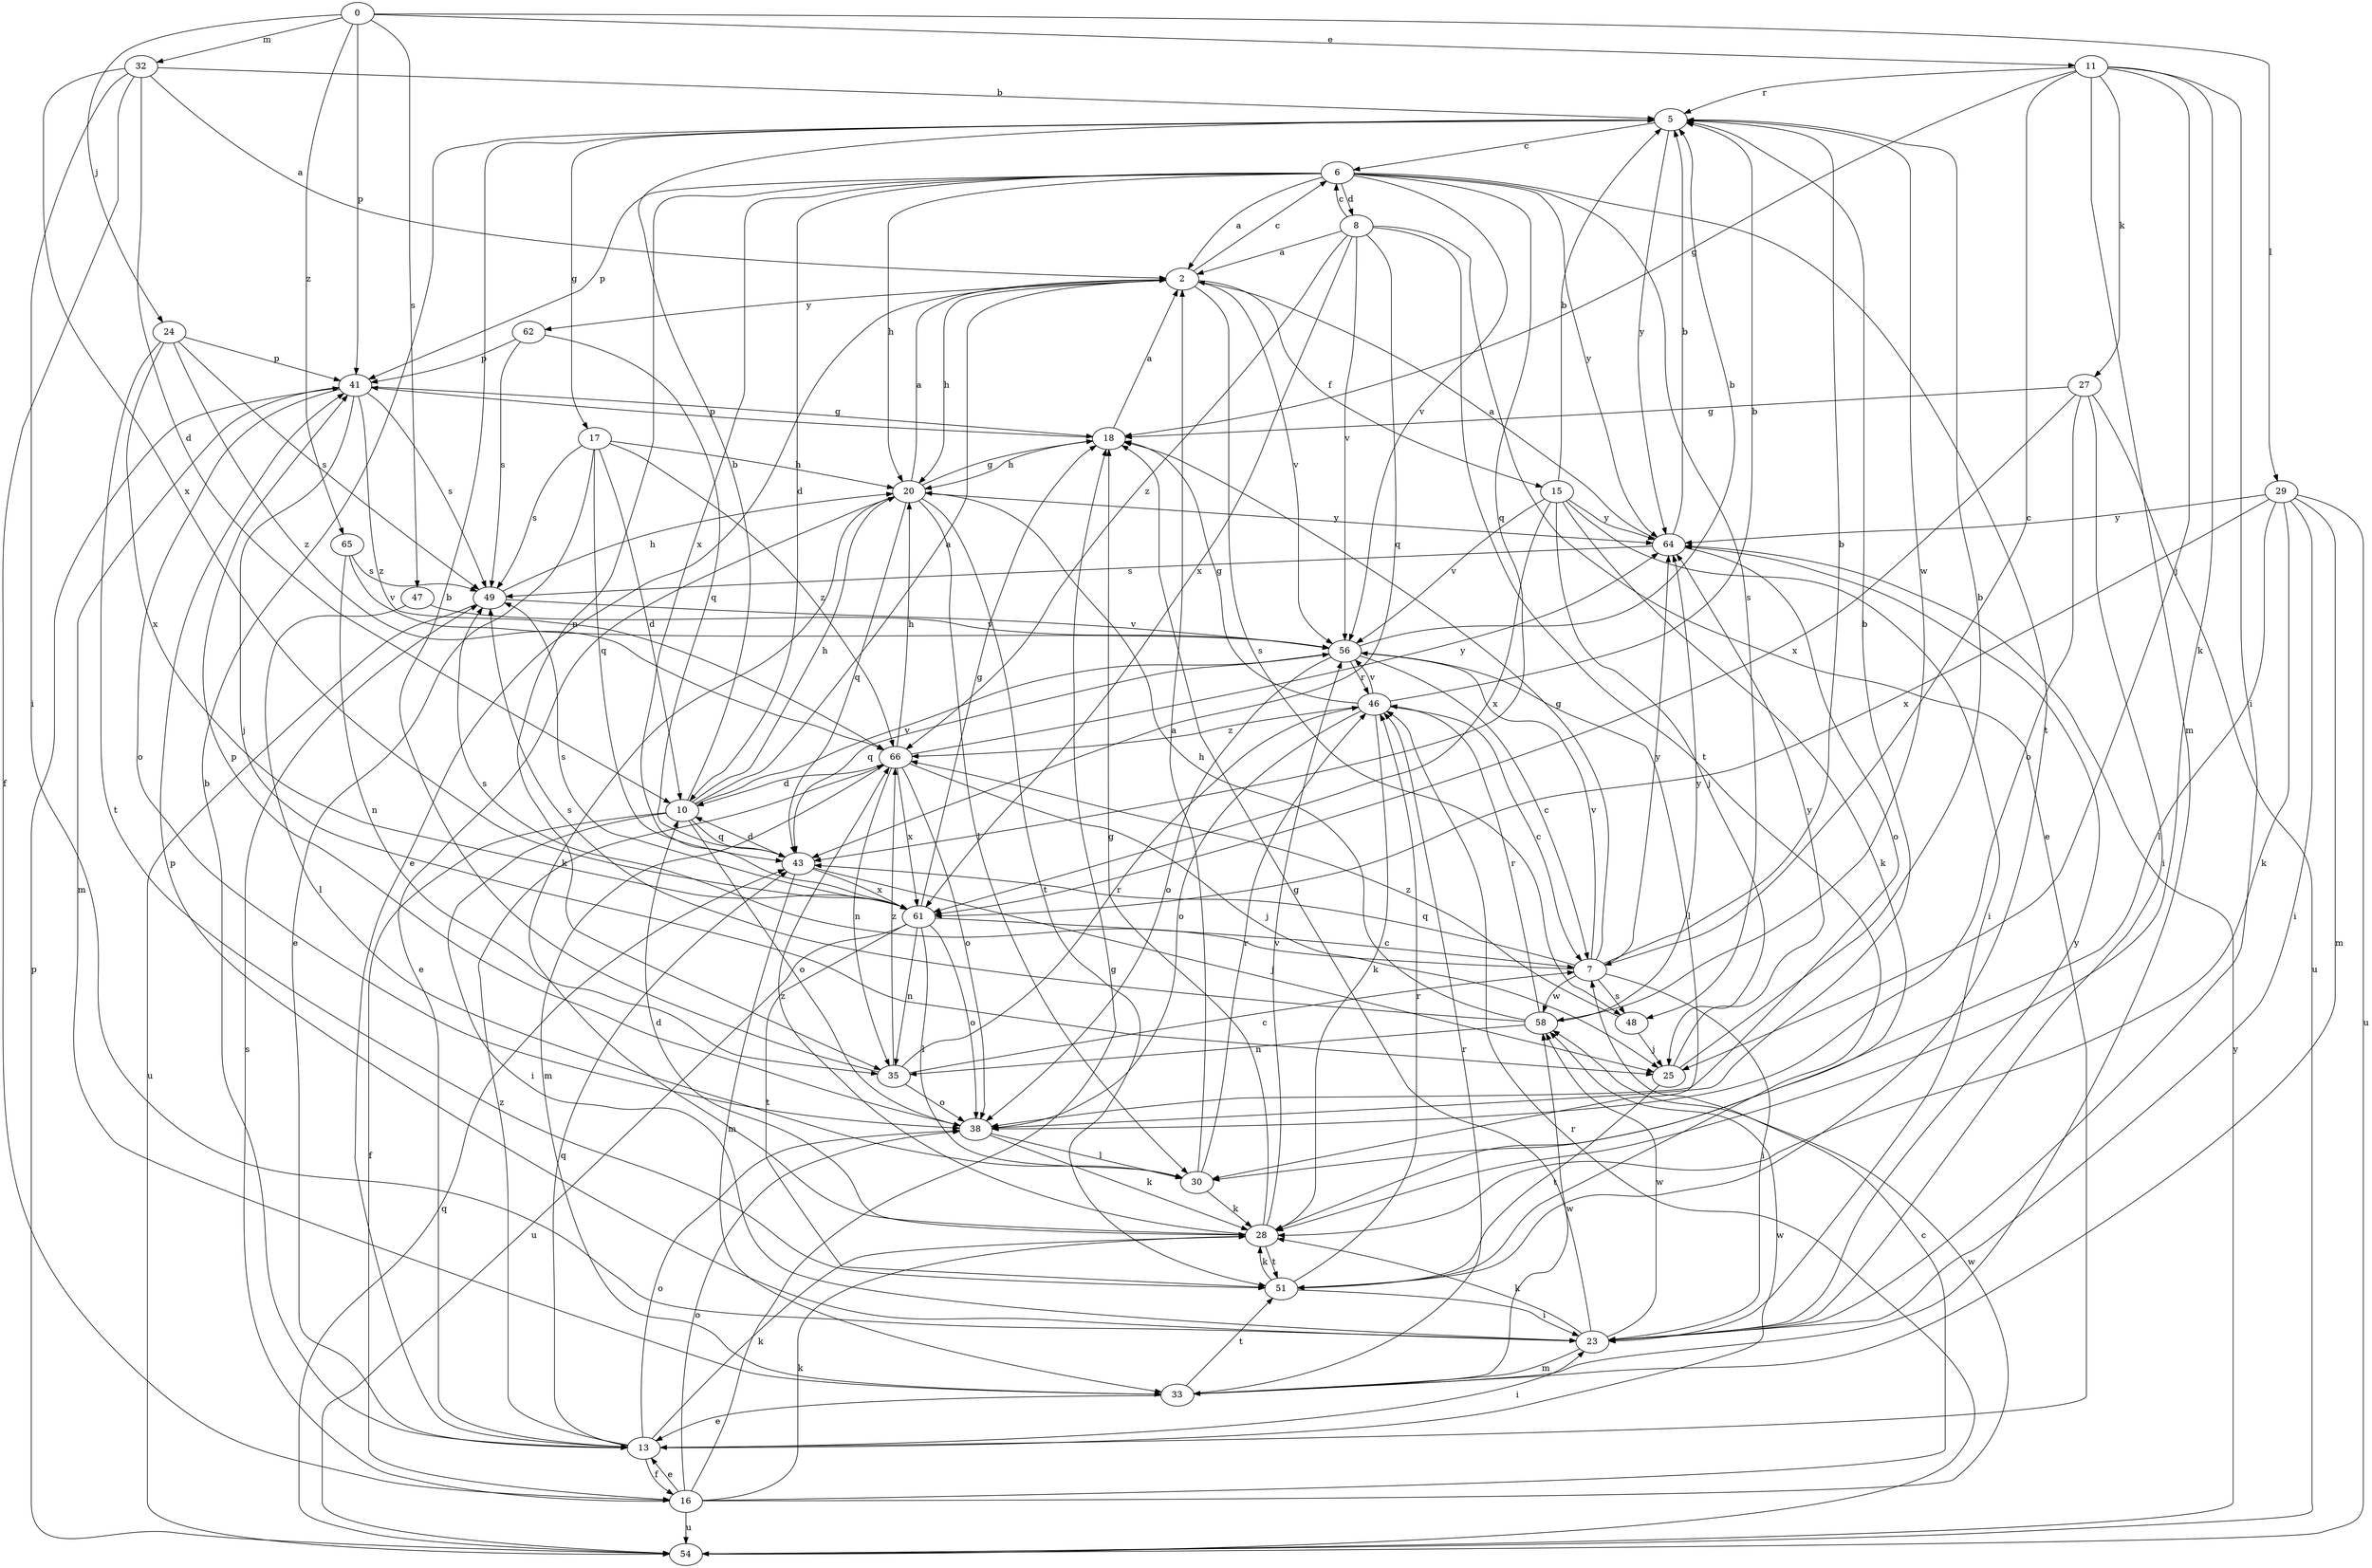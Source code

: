 strict digraph  {
0;
2;
5;
6;
7;
8;
10;
11;
13;
15;
16;
17;
18;
20;
23;
24;
25;
27;
28;
29;
30;
32;
33;
35;
38;
41;
43;
46;
47;
48;
49;
51;
54;
56;
58;
61;
62;
64;
65;
66;
0 -> 11  [label=e];
0 -> 24  [label=j];
0 -> 29  [label=l];
0 -> 32  [label=m];
0 -> 41  [label=p];
0 -> 47  [label=s];
0 -> 65  [label=z];
2 -> 6  [label=c];
2 -> 13  [label=e];
2 -> 15  [label=f];
2 -> 20  [label=h];
2 -> 48  [label=s];
2 -> 56  [label=v];
2 -> 62  [label=y];
5 -> 6  [label=c];
5 -> 17  [label=g];
5 -> 58  [label=w];
5 -> 64  [label=y];
6 -> 2  [label=a];
6 -> 8  [label=d];
6 -> 10  [label=d];
6 -> 20  [label=h];
6 -> 35  [label=n];
6 -> 41  [label=p];
6 -> 43  [label=q];
6 -> 48  [label=s];
6 -> 51  [label=t];
6 -> 56  [label=v];
6 -> 61  [label=x];
6 -> 64  [label=y];
7 -> 5  [label=b];
7 -> 18  [label=g];
7 -> 23  [label=i];
7 -> 43  [label=q];
7 -> 48  [label=s];
7 -> 49  [label=s];
7 -> 56  [label=v];
7 -> 58  [label=w];
7 -> 64  [label=y];
8 -> 2  [label=a];
8 -> 6  [label=c];
8 -> 13  [label=e];
8 -> 43  [label=q];
8 -> 51  [label=t];
8 -> 56  [label=v];
8 -> 61  [label=x];
8 -> 66  [label=z];
10 -> 2  [label=a];
10 -> 5  [label=b];
10 -> 16  [label=f];
10 -> 20  [label=h];
10 -> 23  [label=i];
10 -> 38  [label=o];
10 -> 43  [label=q];
10 -> 56  [label=v];
11 -> 7  [label=c];
11 -> 18  [label=g];
11 -> 23  [label=i];
11 -> 25  [label=j];
11 -> 27  [label=k];
11 -> 28  [label=k];
11 -> 33  [label=m];
11 -> 5  [label=r];
13 -> 5  [label=b];
13 -> 16  [label=f];
13 -> 23  [label=i];
13 -> 28  [label=k];
13 -> 38  [label=o];
13 -> 43  [label=q];
13 -> 58  [label=w];
13 -> 66  [label=z];
15 -> 5  [label=b];
15 -> 23  [label=i];
15 -> 25  [label=j];
15 -> 28  [label=k];
15 -> 56  [label=v];
15 -> 61  [label=x];
15 -> 64  [label=y];
16 -> 7  [label=c];
16 -> 13  [label=e];
16 -> 18  [label=g];
16 -> 28  [label=k];
16 -> 38  [label=o];
16 -> 49  [label=s];
16 -> 54  [label=u];
16 -> 58  [label=w];
17 -> 10  [label=d];
17 -> 13  [label=e];
17 -> 20  [label=h];
17 -> 43  [label=q];
17 -> 49  [label=s];
17 -> 66  [label=z];
18 -> 2  [label=a];
18 -> 20  [label=h];
18 -> 41  [label=p];
20 -> 2  [label=a];
20 -> 13  [label=e];
20 -> 18  [label=g];
20 -> 28  [label=k];
20 -> 30  [label=l];
20 -> 43  [label=q];
20 -> 51  [label=t];
20 -> 64  [label=y];
23 -> 18  [label=g];
23 -> 28  [label=k];
23 -> 33  [label=m];
23 -> 41  [label=p];
23 -> 58  [label=w];
23 -> 64  [label=y];
24 -> 41  [label=p];
24 -> 49  [label=s];
24 -> 51  [label=t];
24 -> 61  [label=x];
24 -> 66  [label=z];
25 -> 5  [label=b];
25 -> 51  [label=t];
25 -> 64  [label=y];
27 -> 18  [label=g];
27 -> 23  [label=i];
27 -> 38  [label=o];
27 -> 54  [label=u];
27 -> 61  [label=x];
28 -> 10  [label=d];
28 -> 18  [label=g];
28 -> 51  [label=t];
28 -> 56  [label=v];
28 -> 66  [label=z];
29 -> 23  [label=i];
29 -> 28  [label=k];
29 -> 30  [label=l];
29 -> 33  [label=m];
29 -> 54  [label=u];
29 -> 61  [label=x];
29 -> 64  [label=y];
30 -> 2  [label=a];
30 -> 28  [label=k];
30 -> 46  [label=r];
32 -> 2  [label=a];
32 -> 5  [label=b];
32 -> 10  [label=d];
32 -> 16  [label=f];
32 -> 23  [label=i];
32 -> 61  [label=x];
33 -> 13  [label=e];
33 -> 46  [label=r];
33 -> 51  [label=t];
33 -> 58  [label=w];
35 -> 5  [label=b];
35 -> 7  [label=c];
35 -> 38  [label=o];
35 -> 46  [label=r];
35 -> 66  [label=z];
38 -> 5  [label=b];
38 -> 28  [label=k];
38 -> 30  [label=l];
38 -> 41  [label=p];
41 -> 18  [label=g];
41 -> 25  [label=j];
41 -> 33  [label=m];
41 -> 38  [label=o];
41 -> 49  [label=s];
41 -> 66  [label=z];
43 -> 10  [label=d];
43 -> 25  [label=j];
43 -> 33  [label=m];
43 -> 61  [label=x];
46 -> 5  [label=b];
46 -> 7  [label=c];
46 -> 18  [label=g];
46 -> 28  [label=k];
46 -> 38  [label=o];
46 -> 56  [label=v];
46 -> 66  [label=z];
47 -> 30  [label=l];
47 -> 56  [label=v];
48 -> 25  [label=j];
48 -> 66  [label=z];
49 -> 20  [label=h];
49 -> 54  [label=u];
49 -> 56  [label=v];
51 -> 23  [label=i];
51 -> 28  [label=k];
51 -> 46  [label=r];
54 -> 41  [label=p];
54 -> 43  [label=q];
54 -> 46  [label=r];
54 -> 64  [label=y];
56 -> 5  [label=b];
56 -> 7  [label=c];
56 -> 30  [label=l];
56 -> 38  [label=o];
56 -> 43  [label=q];
56 -> 46  [label=r];
58 -> 20  [label=h];
58 -> 35  [label=n];
58 -> 46  [label=r];
58 -> 49  [label=s];
58 -> 64  [label=y];
61 -> 7  [label=c];
61 -> 18  [label=g];
61 -> 30  [label=l];
61 -> 35  [label=n];
61 -> 38  [label=o];
61 -> 49  [label=s];
61 -> 51  [label=t];
61 -> 54  [label=u];
62 -> 41  [label=p];
62 -> 43  [label=q];
62 -> 49  [label=s];
64 -> 2  [label=a];
64 -> 5  [label=b];
64 -> 38  [label=o];
64 -> 49  [label=s];
65 -> 35  [label=n];
65 -> 49  [label=s];
65 -> 56  [label=v];
66 -> 10  [label=d];
66 -> 20  [label=h];
66 -> 25  [label=j];
66 -> 33  [label=m];
66 -> 35  [label=n];
66 -> 38  [label=o];
66 -> 61  [label=x];
66 -> 64  [label=y];
}
